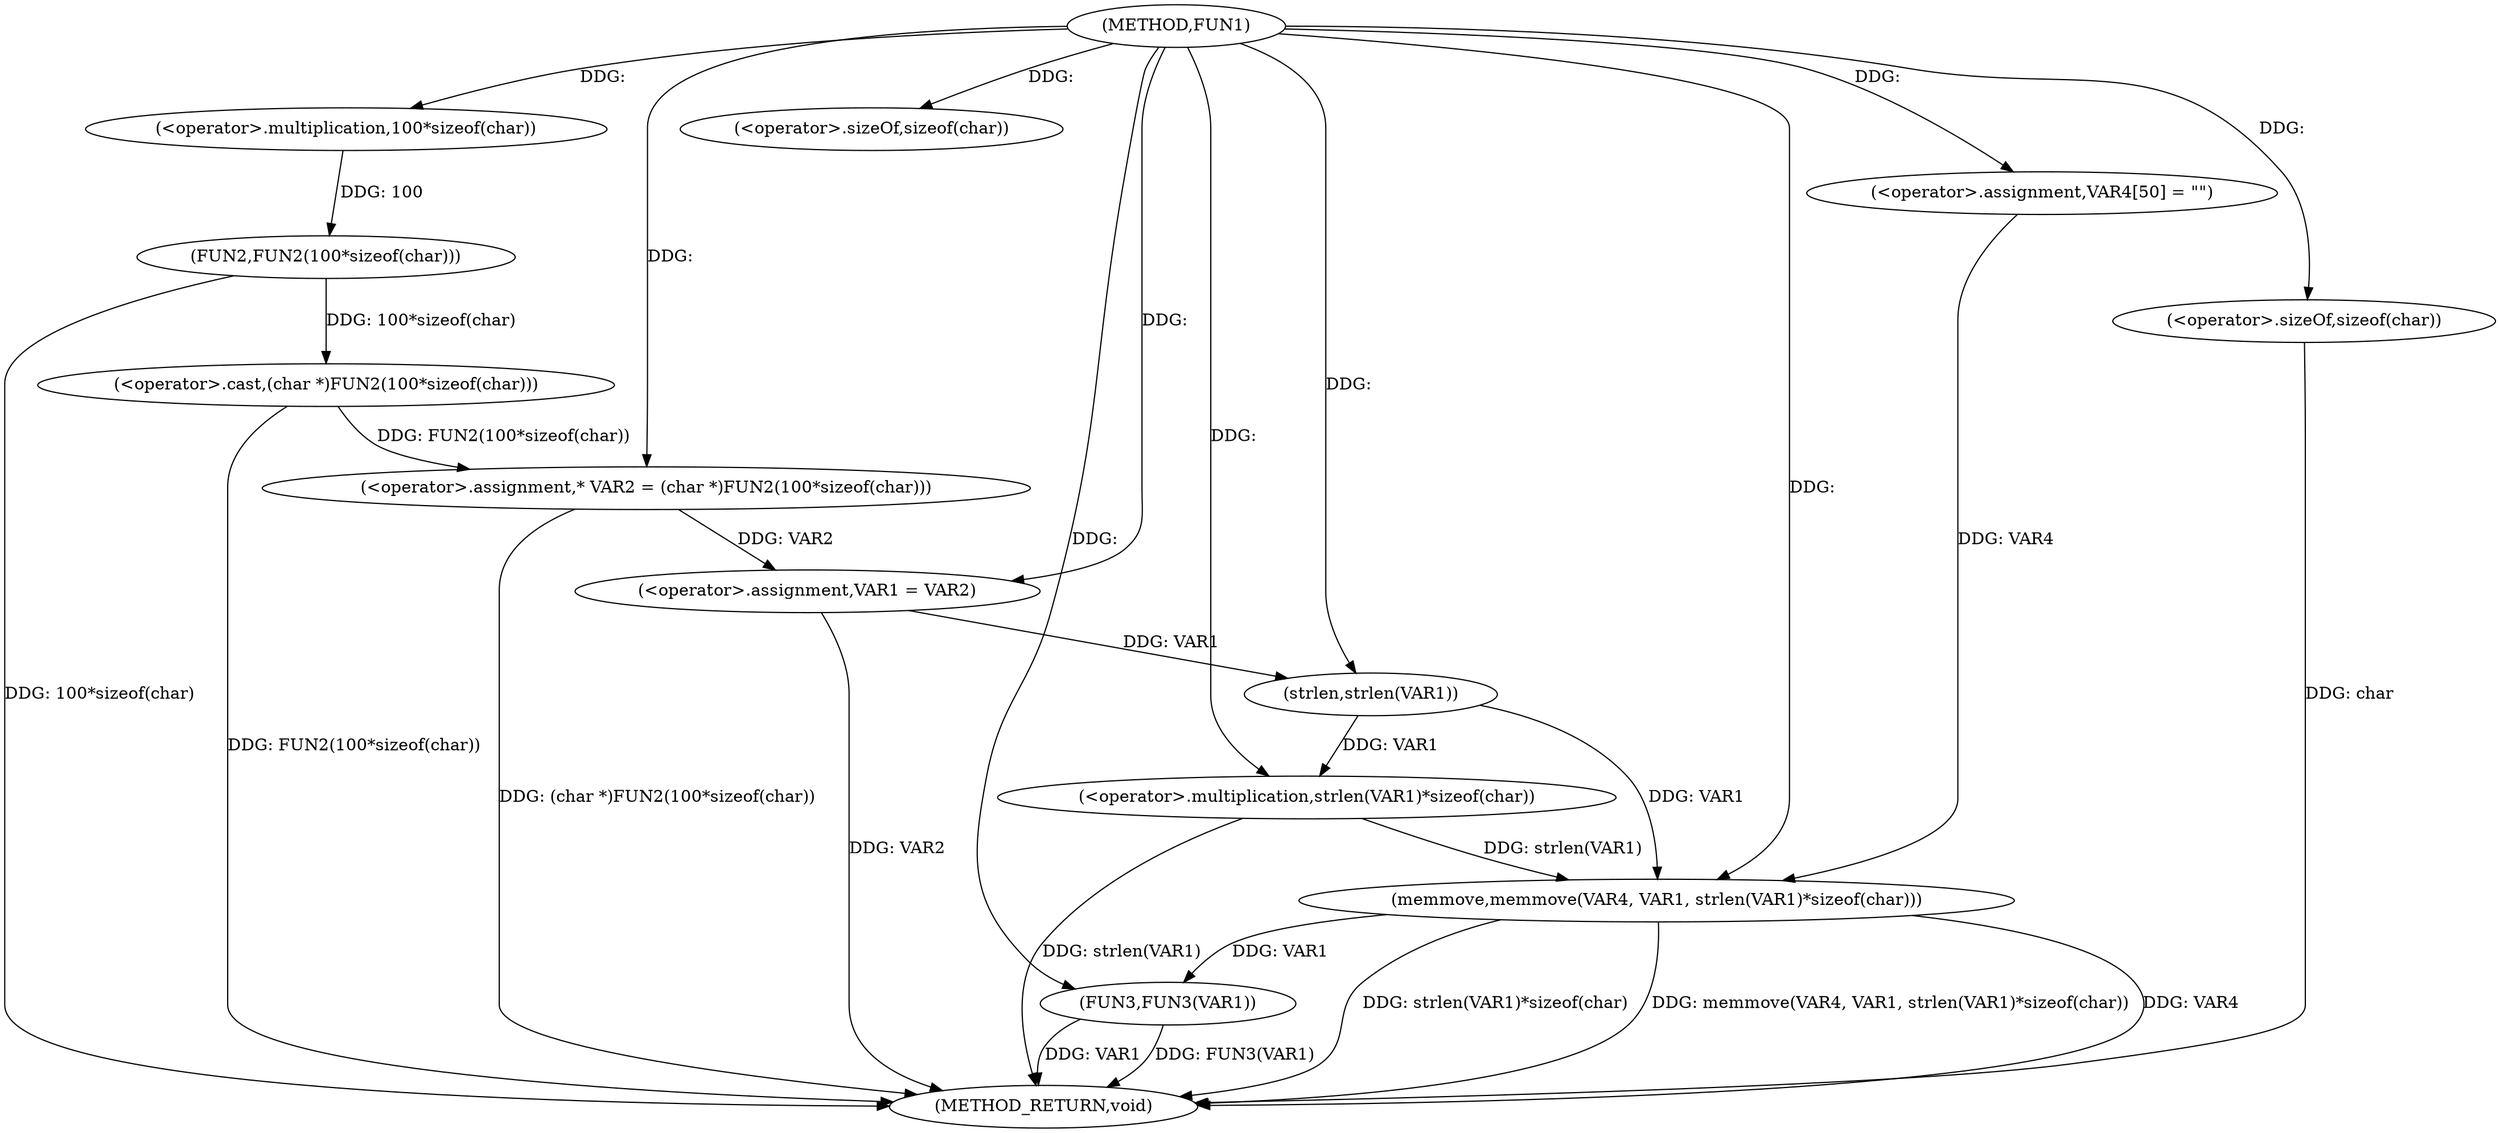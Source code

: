 digraph FUN1 {  
"1000100" [label = "(METHOD,FUN1)" ]
"1000133" [label = "(METHOD_RETURN,void)" ]
"1000104" [label = "(<operator>.assignment,* VAR2 = (char *)FUN2(100*sizeof(char)))" ]
"1000106" [label = "(<operator>.cast,(char *)FUN2(100*sizeof(char)))" ]
"1000108" [label = "(FUN2,FUN2(100*sizeof(char)))" ]
"1000109" [label = "(<operator>.multiplication,100*sizeof(char))" ]
"1000111" [label = "(<operator>.sizeOf,sizeof(char))" ]
"1000113" [label = "(<operator>.assignment,VAR1 = VAR2)" ]
"1000120" [label = "(<operator>.assignment,VAR4[50] = \"\")" ]
"1000123" [label = "(memmove,memmove(VAR4, VAR1, strlen(VAR1)*sizeof(char)))" ]
"1000126" [label = "(<operator>.multiplication,strlen(VAR1)*sizeof(char))" ]
"1000127" [label = "(strlen,strlen(VAR1))" ]
"1000129" [label = "(<operator>.sizeOf,sizeof(char))" ]
"1000131" [label = "(FUN3,FUN3(VAR1))" ]
  "1000106" -> "1000133"  [ label = "DDG: FUN2(100*sizeof(char))"] 
  "1000113" -> "1000133"  [ label = "DDG: VAR2"] 
  "1000126" -> "1000133"  [ label = "DDG: strlen(VAR1)"] 
  "1000129" -> "1000133"  [ label = "DDG: char"] 
  "1000123" -> "1000133"  [ label = "DDG: strlen(VAR1)*sizeof(char)"] 
  "1000123" -> "1000133"  [ label = "DDG: memmove(VAR4, VAR1, strlen(VAR1)*sizeof(char))"] 
  "1000131" -> "1000133"  [ label = "DDG: VAR1"] 
  "1000104" -> "1000133"  [ label = "DDG: (char *)FUN2(100*sizeof(char))"] 
  "1000108" -> "1000133"  [ label = "DDG: 100*sizeof(char)"] 
  "1000131" -> "1000133"  [ label = "DDG: FUN3(VAR1)"] 
  "1000123" -> "1000133"  [ label = "DDG: VAR4"] 
  "1000106" -> "1000104"  [ label = "DDG: FUN2(100*sizeof(char))"] 
  "1000100" -> "1000104"  [ label = "DDG: "] 
  "1000108" -> "1000106"  [ label = "DDG: 100*sizeof(char)"] 
  "1000109" -> "1000108"  [ label = "DDG: 100"] 
  "1000100" -> "1000109"  [ label = "DDG: "] 
  "1000100" -> "1000111"  [ label = "DDG: "] 
  "1000104" -> "1000113"  [ label = "DDG: VAR2"] 
  "1000100" -> "1000113"  [ label = "DDG: "] 
  "1000100" -> "1000120"  [ label = "DDG: "] 
  "1000120" -> "1000123"  [ label = "DDG: VAR4"] 
  "1000100" -> "1000123"  [ label = "DDG: "] 
  "1000127" -> "1000123"  [ label = "DDG: VAR1"] 
  "1000126" -> "1000123"  [ label = "DDG: strlen(VAR1)"] 
  "1000127" -> "1000126"  [ label = "DDG: VAR1"] 
  "1000113" -> "1000127"  [ label = "DDG: VAR1"] 
  "1000100" -> "1000127"  [ label = "DDG: "] 
  "1000100" -> "1000126"  [ label = "DDG: "] 
  "1000100" -> "1000129"  [ label = "DDG: "] 
  "1000123" -> "1000131"  [ label = "DDG: VAR1"] 
  "1000100" -> "1000131"  [ label = "DDG: "] 
}
